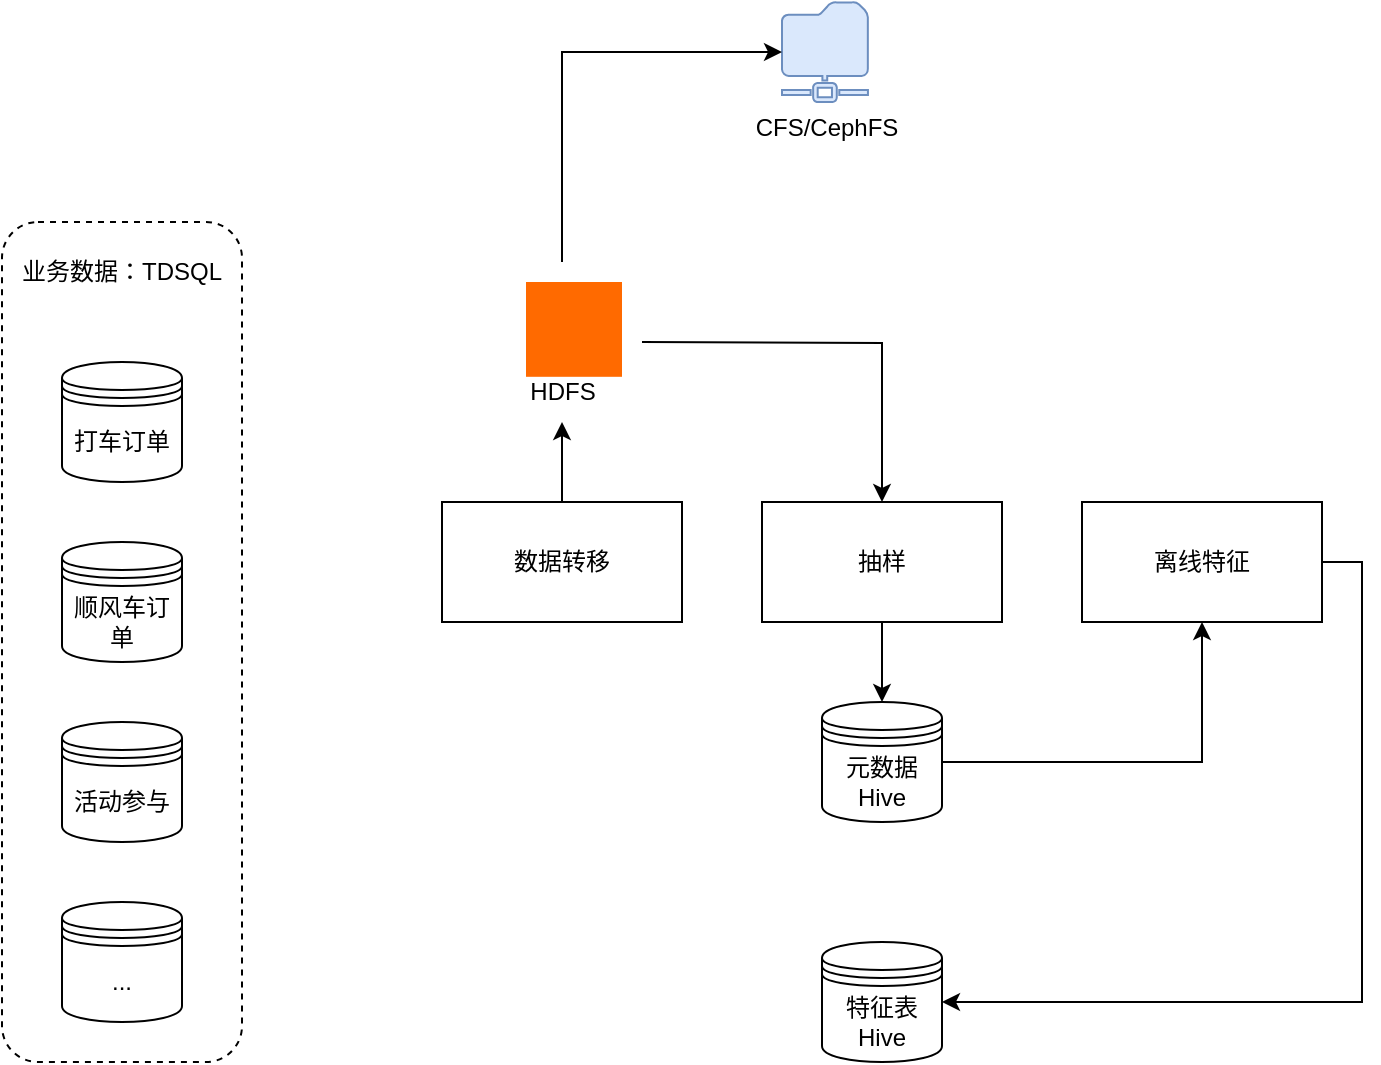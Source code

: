 <mxfile version="24.9.3">
  <diagram name="第 1 页" id="ljqJnMd4tAoq8gkYt9_l">
    <mxGraphModel dx="2074" dy="1049" grid="1" gridSize="10" guides="1" tooltips="1" connect="1" arrows="1" fold="1" page="1" pageScale="1" pageWidth="827" pageHeight="1169" math="0" shadow="0">
      <root>
        <mxCell id="0" />
        <mxCell id="1" parent="0" />
        <mxCell id="-XVkC3dEDmF10gojKpt2-4" value="" style="rounded=1;whiteSpace=wrap;html=1;fillColor=none;dashed=1;" parent="1" vertex="1">
          <mxGeometry x="40" y="120" width="120" height="420" as="geometry" />
        </mxCell>
        <mxCell id="-XVkC3dEDmF10gojKpt2-1" value="打车订单" style="shape=datastore;whiteSpace=wrap;html=1;" parent="1" vertex="1">
          <mxGeometry x="70" y="190" width="60" height="60" as="geometry" />
        </mxCell>
        <mxCell id="-XVkC3dEDmF10gojKpt2-2" value="顺风车订单" style="shape=datastore;whiteSpace=wrap;html=1;" parent="1" vertex="1">
          <mxGeometry x="70" y="280" width="60" height="60" as="geometry" />
        </mxCell>
        <mxCell id="-XVkC3dEDmF10gojKpt2-3" value="活动参与" style="shape=datastore;whiteSpace=wrap;html=1;" parent="1" vertex="1">
          <mxGeometry x="70" y="370" width="60" height="60" as="geometry" />
        </mxCell>
        <mxCell id="-XVkC3dEDmF10gojKpt2-5" value="业务数据：TDSQL" style="text;html=1;align=center;verticalAlign=middle;whiteSpace=wrap;rounded=0;" parent="1" vertex="1">
          <mxGeometry x="40" y="130" width="120" height="30" as="geometry" />
        </mxCell>
        <mxCell id="-XVkC3dEDmF10gojKpt2-8" value="" style="group" parent="1" vertex="1" connectable="0">
          <mxGeometry x="290" y="150" width="60" height="70" as="geometry" />
        </mxCell>
        <mxCell id="-XVkC3dEDmF10gojKpt2-6" value="" style="points=[];aspect=fixed;html=1;align=center;shadow=0;dashed=0;fillColor=#FF6A00;strokeColor=none;shape=mxgraph.alibaba_cloud.apsara_file_storage_for_hdfs;" parent="-XVkC3dEDmF10gojKpt2-8" vertex="1">
          <mxGeometry x="12" width="48" height="47.4" as="geometry" />
        </mxCell>
        <mxCell id="-XVkC3dEDmF10gojKpt2-7" value="HDFS" style="text;html=1;align=center;verticalAlign=middle;resizable=0;points=[];autosize=1;strokeColor=none;fillColor=none;" parent="-XVkC3dEDmF10gojKpt2-8" vertex="1">
          <mxGeometry y="40" width="60" height="30" as="geometry" />
        </mxCell>
        <mxCell id="-XVkC3dEDmF10gojKpt2-10" style="edgeStyle=orthogonalEdgeStyle;rounded=0;orthogonalLoop=1;jettySize=auto;html=1;exitX=0.5;exitY=0;exitDx=0;exitDy=0;" parent="1" source="-XVkC3dEDmF10gojKpt2-9" target="-XVkC3dEDmF10gojKpt2-7" edge="1">
          <mxGeometry relative="1" as="geometry" />
        </mxCell>
        <mxCell id="-XVkC3dEDmF10gojKpt2-9" value="数据转移" style="rounded=0;whiteSpace=wrap;html=1;" parent="1" vertex="1">
          <mxGeometry x="260" y="260" width="120" height="60" as="geometry" />
        </mxCell>
        <mxCell id="-XVkC3dEDmF10gojKpt2-12" value="" style="sketch=0;aspect=fixed;pointerEvents=1;shadow=0;dashed=0;html=1;strokeColor=#6c8ebf;labelPosition=center;verticalLabelPosition=bottom;verticalAlign=top;align=center;fillColor=#dae8fc;shape=mxgraph.mscae.enterprise.shared_folder" parent="1" vertex="1">
          <mxGeometry x="430" y="10" width="43" height="50" as="geometry" />
        </mxCell>
        <mxCell id="-XVkC3dEDmF10gojKpt2-13" value="CFS/CephFS" style="text;html=1;align=center;verticalAlign=middle;resizable=0;points=[];autosize=1;strokeColor=none;fillColor=none;" parent="1" vertex="1">
          <mxGeometry x="406.5" y="58" width="90" height="30" as="geometry" />
        </mxCell>
        <mxCell id="-XVkC3dEDmF10gojKpt2-15" value="" style="endArrow=classic;html=1;rounded=0;entryX=0;entryY=0.5;entryDx=0;entryDy=0;entryPerimeter=0;edgeStyle=orthogonalEdgeStyle;" parent="1" target="-XVkC3dEDmF10gojKpt2-12" edge="1">
          <mxGeometry width="50" height="50" relative="1" as="geometry">
            <mxPoint x="320" y="140" as="sourcePoint" />
            <mxPoint x="370" y="100" as="targetPoint" />
            <Array as="points">
              <mxPoint x="320" y="35" />
            </Array>
          </mxGeometry>
        </mxCell>
        <mxCell id="-XVkC3dEDmF10gojKpt2-18" style="edgeStyle=orthogonalEdgeStyle;rounded=0;orthogonalLoop=1;jettySize=auto;html=1;exitX=0.5;exitY=1;exitDx=0;exitDy=0;entryX=0.5;entryY=0;entryDx=0;entryDy=0;" parent="1" source="-XVkC3dEDmF10gojKpt2-16" target="-XVkC3dEDmF10gojKpt2-17" edge="1">
          <mxGeometry relative="1" as="geometry" />
        </mxCell>
        <mxCell id="-XVkC3dEDmF10gojKpt2-16" value="抽样" style="rounded=0;whiteSpace=wrap;html=1;" parent="1" vertex="1">
          <mxGeometry x="420" y="260" width="120" height="60" as="geometry" />
        </mxCell>
        <mxCell id="-XVkC3dEDmF10gojKpt2-22" style="edgeStyle=orthogonalEdgeStyle;rounded=0;orthogonalLoop=1;jettySize=auto;html=1;exitX=1;exitY=0.5;exitDx=0;exitDy=0;entryX=0.5;entryY=1;entryDx=0;entryDy=0;" parent="1" source="-XVkC3dEDmF10gojKpt2-17" target="-XVkC3dEDmF10gojKpt2-21" edge="1">
          <mxGeometry relative="1" as="geometry" />
        </mxCell>
        <mxCell id="-XVkC3dEDmF10gojKpt2-17" value="元数据Hive" style="shape=datastore;whiteSpace=wrap;html=1;" parent="1" vertex="1">
          <mxGeometry x="450" y="360" width="60" height="60" as="geometry" />
        </mxCell>
        <mxCell id="-XVkC3dEDmF10gojKpt2-19" value="" style="endArrow=classic;html=1;rounded=0;entryX=0.5;entryY=0;entryDx=0;entryDy=0;edgeStyle=orthogonalEdgeStyle;" parent="1" target="-XVkC3dEDmF10gojKpt2-16" edge="1">
          <mxGeometry width="50" height="50" relative="1" as="geometry">
            <mxPoint x="360" y="180" as="sourcePoint" />
            <mxPoint x="380" y="350" as="targetPoint" />
          </mxGeometry>
        </mxCell>
        <mxCell id="-XVkC3dEDmF10gojKpt2-20" value="..." style="shape=datastore;whiteSpace=wrap;html=1;" parent="1" vertex="1">
          <mxGeometry x="70" y="460" width="60" height="60" as="geometry" />
        </mxCell>
        <mxCell id="x-YzyVuPW73V3ZVEIBx--2" style="edgeStyle=orthogonalEdgeStyle;rounded=0;orthogonalLoop=1;jettySize=auto;html=1;exitX=1;exitY=0.5;exitDx=0;exitDy=0;entryX=1;entryY=0.5;entryDx=0;entryDy=0;" edge="1" parent="1" source="-XVkC3dEDmF10gojKpt2-21" target="x-YzyVuPW73V3ZVEIBx--1">
          <mxGeometry relative="1" as="geometry" />
        </mxCell>
        <mxCell id="-XVkC3dEDmF10gojKpt2-21" value="离线特征" style="rounded=0;whiteSpace=wrap;html=1;" parent="1" vertex="1">
          <mxGeometry x="580" y="260" width="120" height="60" as="geometry" />
        </mxCell>
        <mxCell id="x-YzyVuPW73V3ZVEIBx--1" value="特征表Hive" style="shape=datastore;whiteSpace=wrap;html=1;" vertex="1" parent="1">
          <mxGeometry x="450" y="480" width="60" height="60" as="geometry" />
        </mxCell>
      </root>
    </mxGraphModel>
  </diagram>
</mxfile>
